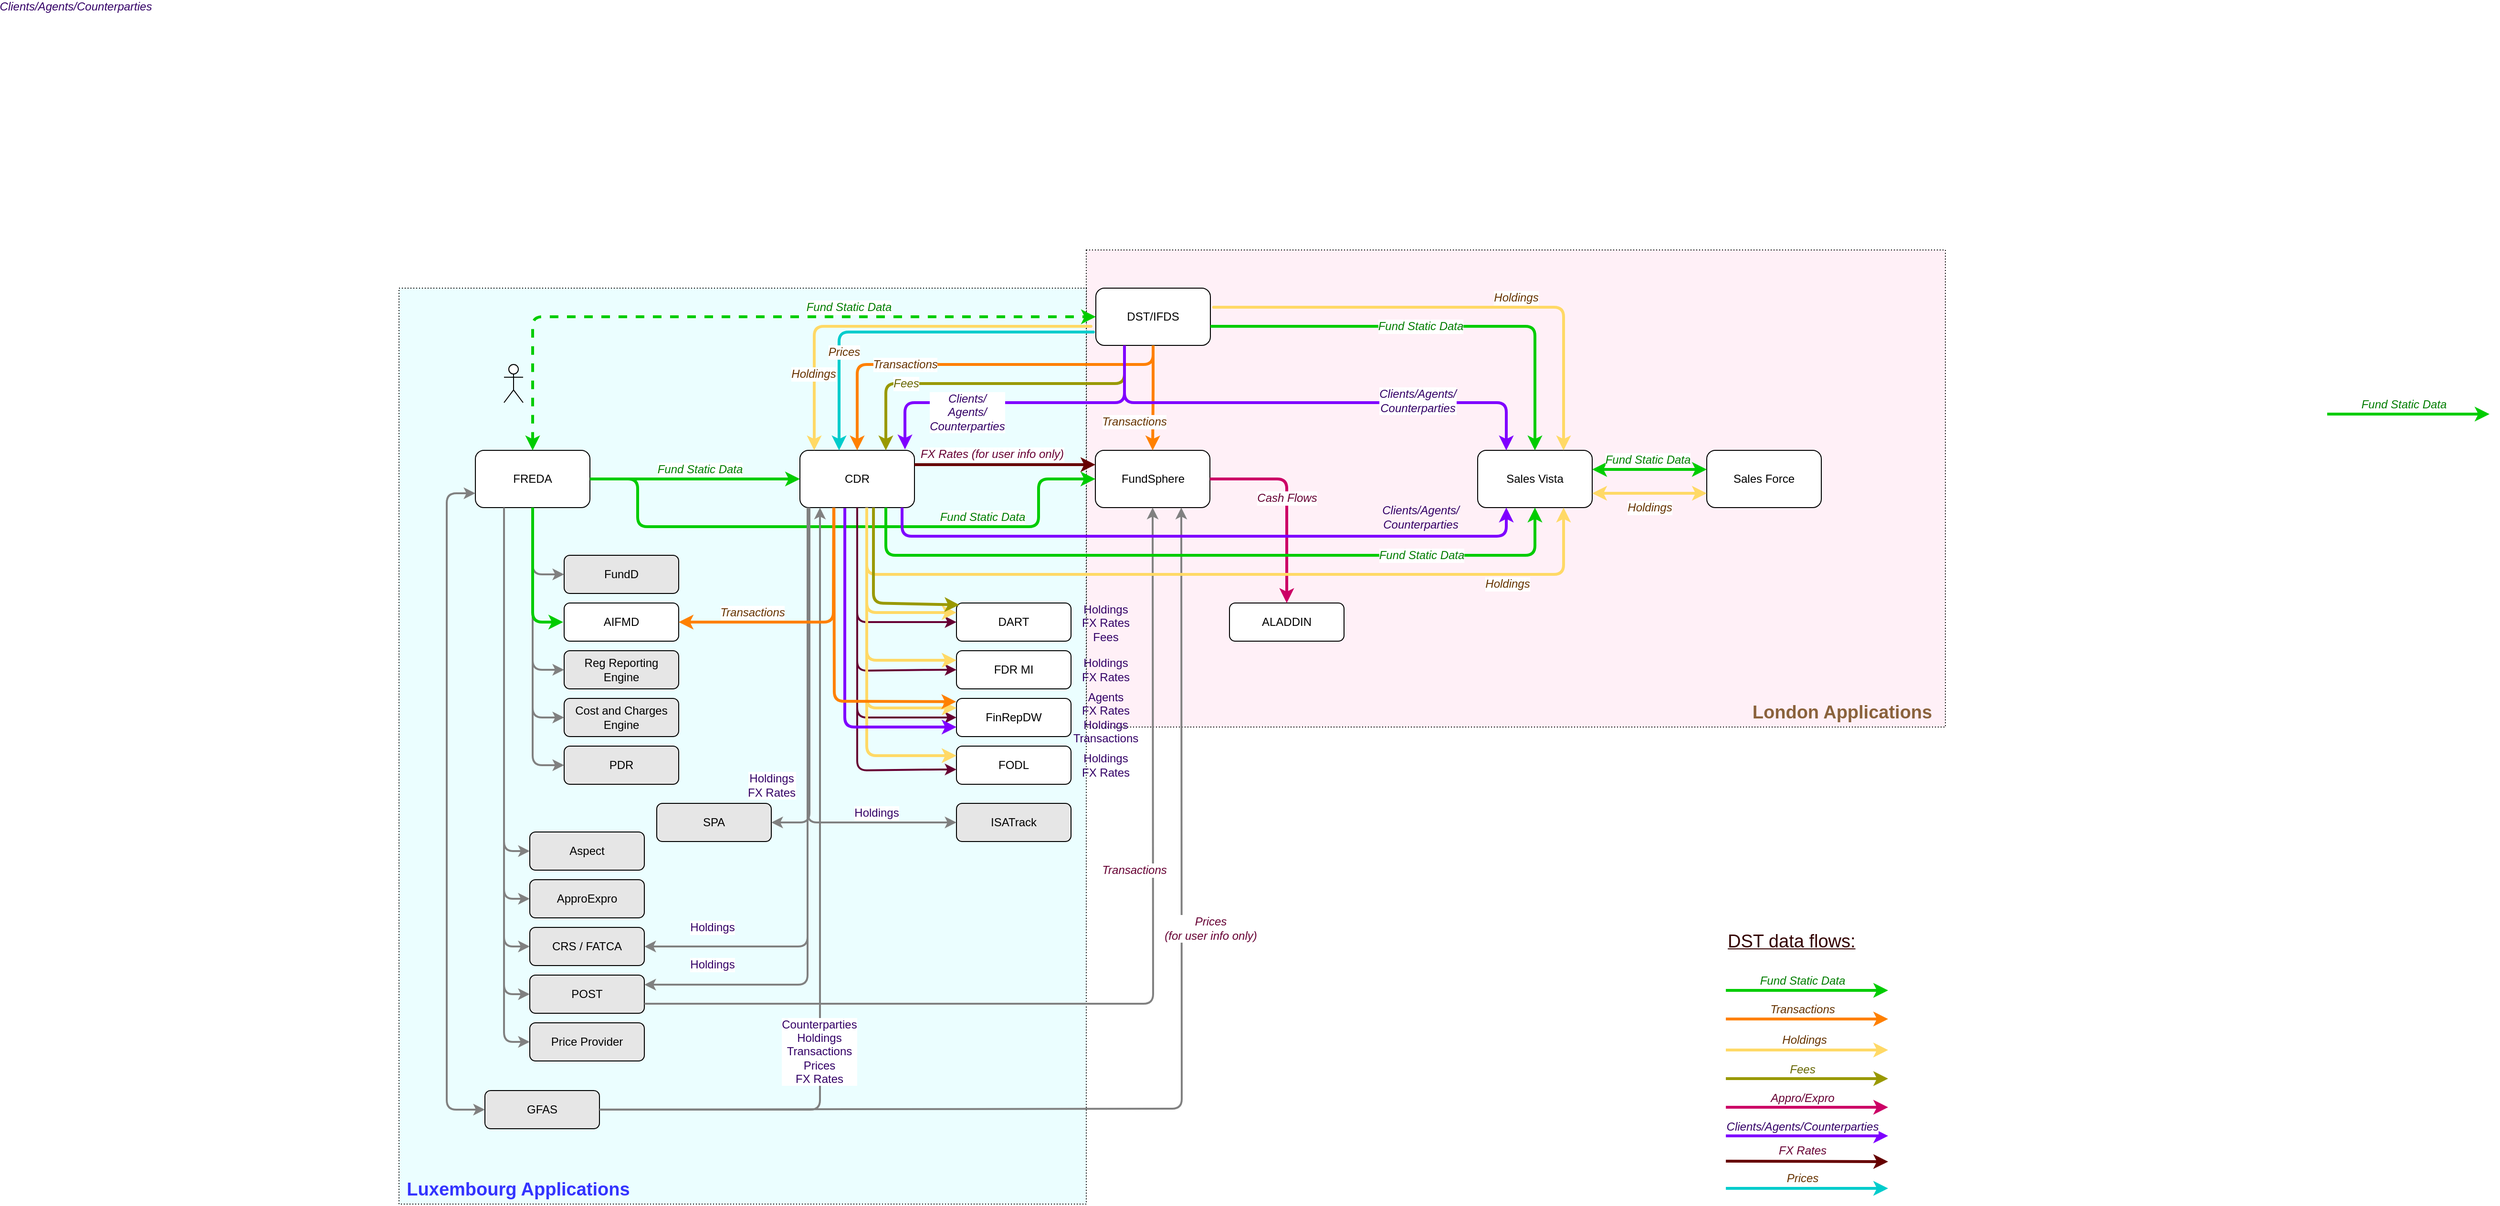 <mxfile version="11.1.1" type="github"><diagram id="7fvoT28TaTPo_3J3xICQ" name="Page-1"><mxGraphModel dx="3685" dy="2306" grid="1" gridSize="10" guides="1" tooltips="1" connect="1" arrows="1" fold="1" page="1" pageScale="1" pageWidth="1654" pageHeight="1169" math="0" shadow="0"><root><mxCell id="0"/><mxCell id="1" parent="0"/><mxCell id="Eq2QitUkcEysFyVt-IN0-27" value="" style="rounded=0;whiteSpace=wrap;html=1;labelBackgroundColor=none;fillColor=#FFF0F7;dashed=1;dashPattern=1 2;align=left;" vertex="1" parent="1"><mxGeometry x="750" width="900" height="500" as="geometry"/></mxCell><mxCell id="Eq2QitUkcEysFyVt-IN0-28" value="" style="endArrow=classic;html=1;strokeColor=#00CC00;strokeWidth=3;" edge="1" parent="1"><mxGeometry width="50" height="50" relative="1" as="geometry"><mxPoint x="2050" y="172" as="sourcePoint"/><mxPoint x="2220" y="172" as="targetPoint"/></mxGeometry></mxCell><mxCell id="Eq2QitUkcEysFyVt-IN0-29" value="Fund Static Data" style="text;html=1;resizable=0;points=[];align=center;verticalAlign=middle;labelBackgroundColor=#ffffff;fontColor=#007D00;fontStyle=2" vertex="1" connectable="0" parent="Eq2QitUkcEysFyVt-IN0-28"><mxGeometry x="0.396" y="6" relative="1" as="geometry"><mxPoint x="-39" y="-4" as="offset"/></mxGeometry></mxCell><mxCell id="Eq2QitUkcEysFyVt-IN0-16" value="" style="rounded=0;whiteSpace=wrap;html=1;labelBackgroundColor=none;fillColor=#EBFEFF;dashed=1;dashPattern=1 2;align=left;" vertex="1" parent="1"><mxGeometry x="30" y="40" width="720" height="960" as="geometry"/></mxCell><mxCell id="8V5D3PlpVcLrM9JH51gs-1" value="DST/IFDS" style="rounded=1;whiteSpace=wrap;html=1;" parent="1" vertex="1"><mxGeometry x="760" y="40" width="120" height="60" as="geometry"/></mxCell><mxCell id="8V5D3PlpVcLrM9JH51gs-2" value="FREDA" style="rounded=1;whiteSpace=wrap;html=1;" parent="1" vertex="1"><mxGeometry x="110" y="210" width="120" height="60" as="geometry"/></mxCell><mxCell id="8V5D3PlpVcLrM9JH51gs-3" value="CDR" style="rounded=1;whiteSpace=wrap;html=1;" parent="1" vertex="1"><mxGeometry x="450" y="210" width="120" height="60" as="geometry"/></mxCell><mxCell id="8V5D3PlpVcLrM9JH51gs-4" value="FundSphere" style="rounded=1;whiteSpace=wrap;html=1;" parent="1" vertex="1"><mxGeometry x="759.5" y="210" width="120" height="60" as="geometry"/></mxCell><mxCell id="8V5D3PlpVcLrM9JH51gs-5" value="Sales Vista" style="rounded=1;whiteSpace=wrap;html=1;" parent="1" vertex="1"><mxGeometry x="1160" y="210" width="120" height="60" as="geometry"/></mxCell><mxCell id="8V5D3PlpVcLrM9JH51gs-8" value="" style="endArrow=classic;html=1;strokeColor=#00CC00;strokeWidth=3;" parent="1" edge="1"><mxGeometry width="50" height="50" relative="1" as="geometry"><mxPoint x="1420" y="776" as="sourcePoint"/><mxPoint x="1590" y="776" as="targetPoint"/></mxGeometry></mxCell><mxCell id="8V5D3PlpVcLrM9JH51gs-9" value="Fund Static Data" style="text;html=1;resizable=0;points=[];align=center;verticalAlign=middle;labelBackgroundColor=#ffffff;fontColor=#007D00;fontStyle=2" parent="8V5D3PlpVcLrM9JH51gs-8" vertex="1" connectable="0"><mxGeometry x="0.396" y="6" relative="1" as="geometry"><mxPoint x="-39" y="-4" as="offset"/></mxGeometry></mxCell><mxCell id="8V5D3PlpVcLrM9JH51gs-10" value="" style="endArrow=classic;html=1;strokeColor=#00CC00;strokeWidth=3;entryX=0;entryY=0.5;entryDx=0;entryDy=0;exitX=0.5;exitY=0;exitDx=0;exitDy=0;startArrow=classic;startFill=1;dashed=1;" parent="1" source="8V5D3PlpVcLrM9JH51gs-2" target="8V5D3PlpVcLrM9JH51gs-1" edge="1"><mxGeometry width="50" height="50" relative="1" as="geometry"><mxPoint x="210" y="80" as="sourcePoint"/><mxPoint x="380" y="80" as="targetPoint"/><Array as="points"><mxPoint x="170" y="70"/></Array></mxGeometry></mxCell><mxCell id="8V5D3PlpVcLrM9JH51gs-11" value="Fund Static Data" style="text;html=1;resizable=0;points=[];align=center;verticalAlign=middle;labelBackgroundColor=#ffffff;fontColor=#007D00;fontStyle=2" parent="8V5D3PlpVcLrM9JH51gs-10" vertex="1" connectable="0"><mxGeometry x="0.396" y="6" relative="1" as="geometry"><mxPoint x="-39" y="-4" as="offset"/></mxGeometry></mxCell><mxCell id="8V5D3PlpVcLrM9JH51gs-12" value="" style="endArrow=classic;html=1;strokeColor=#FF8000;strokeWidth=3;" parent="1" edge="1"><mxGeometry width="50" height="50" relative="1" as="geometry"><mxPoint x="1420" y="806" as="sourcePoint"/><mxPoint x="1590" y="806" as="targetPoint"/></mxGeometry></mxCell><mxCell id="8V5D3PlpVcLrM9JH51gs-13" value="Transactions" style="text;html=1;resizable=0;points=[];align=center;verticalAlign=middle;labelBackgroundColor=#ffffff;fontColor=#663300;fontStyle=2" parent="8V5D3PlpVcLrM9JH51gs-12" vertex="1" connectable="0"><mxGeometry x="0.396" y="6" relative="1" as="geometry"><mxPoint x="-39" y="-4" as="offset"/></mxGeometry></mxCell><mxCell id="8V5D3PlpVcLrM9JH51gs-14" value="" style="endArrow=classic;html=1;strokeColor=#999900;strokeWidth=3;" parent="1" edge="1"><mxGeometry width="50" height="50" relative="1" as="geometry"><mxPoint x="1420" y="868.5" as="sourcePoint"/><mxPoint x="1590" y="868.5" as="targetPoint"/></mxGeometry></mxCell><mxCell id="8V5D3PlpVcLrM9JH51gs-15" value="Fees" style="text;html=1;resizable=0;points=[];align=center;verticalAlign=middle;labelBackgroundColor=#ffffff;fontColor=#666600;fontStyle=2" parent="8V5D3PlpVcLrM9JH51gs-14" vertex="1" connectable="0"><mxGeometry x="0.396" y="6" relative="1" as="geometry"><mxPoint x="-39" y="-4" as="offset"/></mxGeometry></mxCell><mxCell id="8V5D3PlpVcLrM9JH51gs-16" value="" style="endArrow=classic;html=1;strokeColor=#CC0066;strokeWidth=3;" parent="1" edge="1"><mxGeometry width="50" height="50" relative="1" as="geometry"><mxPoint x="1420" y="898.5" as="sourcePoint"/><mxPoint x="1590" y="898.5" as="targetPoint"/></mxGeometry></mxCell><mxCell id="8V5D3PlpVcLrM9JH51gs-17" value="Appro/Expro" style="text;html=1;resizable=0;points=[];align=center;verticalAlign=middle;labelBackgroundColor=#ffffff;fontColor=#660033;fontStyle=2" parent="8V5D3PlpVcLrM9JH51gs-16" vertex="1" connectable="0"><mxGeometry x="0.396" y="6" relative="1" as="geometry"><mxPoint x="-39" y="-4" as="offset"/></mxGeometry></mxCell><mxCell id="8V5D3PlpVcLrM9JH51gs-18" value="" style="endArrow=classic;html=1;strokeColor=#7F00FF;strokeWidth=3;" parent="1" edge="1"><mxGeometry width="50" height="50" relative="1" as="geometry"><mxPoint x="1420" y="928.5" as="sourcePoint"/><mxPoint x="1590" y="928.5" as="targetPoint"/></mxGeometry></mxCell><mxCell id="8V5D3PlpVcLrM9JH51gs-19" value="Clients/Agents/Counterparties" style="text;html=1;resizable=0;points=[];align=center;verticalAlign=middle;labelBackgroundColor=#ffffff;fontColor=#330066;fontStyle=2" parent="8V5D3PlpVcLrM9JH51gs-18" vertex="1" connectable="0"><mxGeometry x="0.396" y="6" relative="1" as="geometry"><mxPoint x="-39" y="-4" as="offset"/></mxGeometry></mxCell><mxCell id="8V5D3PlpVcLrM9JH51gs-20" value="" style="endArrow=classic;html=1;strokeColor=#00CC00;strokeWidth=3;entryX=0;entryY=0.5;entryDx=0;entryDy=0;" parent="1" target="8V5D3PlpVcLrM9JH51gs-3" edge="1"><mxGeometry width="50" height="50" relative="1" as="geometry"><mxPoint x="230" y="240" as="sourcePoint"/><mxPoint x="400" y="240" as="targetPoint"/></mxGeometry></mxCell><mxCell id="8V5D3PlpVcLrM9JH51gs-21" value="Fund Static Data" style="text;html=1;resizable=0;points=[];align=center;verticalAlign=middle;labelBackgroundColor=#ffffff;fontColor=#007D00;fontStyle=2" parent="8V5D3PlpVcLrM9JH51gs-20" vertex="1" connectable="0"><mxGeometry x="0.396" y="6" relative="1" as="geometry"><mxPoint x="-39" y="-4" as="offset"/></mxGeometry></mxCell><mxCell id="8V5D3PlpVcLrM9JH51gs-22" value="FundD" style="rounded=1;whiteSpace=wrap;html=1;fillColor=#E6E6E6;" parent="1" vertex="1"><mxGeometry x="203" y="320" width="120" height="40" as="geometry"/></mxCell><mxCell id="8V5D3PlpVcLrM9JH51gs-23" value="AIFMD" style="rounded=1;whiteSpace=wrap;html=1;" parent="1" vertex="1"><mxGeometry x="203" y="370" width="120" height="40" as="geometry"/></mxCell><mxCell id="8V5D3PlpVcLrM9JH51gs-24" value="Reg Reporting Engine" style="rounded=1;whiteSpace=wrap;html=1;fillColor=#E6E6E6;" parent="1" vertex="1"><mxGeometry x="203" y="420" width="120" height="40" as="geometry"/></mxCell><mxCell id="8V5D3PlpVcLrM9JH51gs-25" value="Cost and Charges Engine" style="rounded=1;whiteSpace=wrap;html=1;fillColor=#E6E6E6;" parent="1" vertex="1"><mxGeometry x="203" y="470" width="120" height="40" as="geometry"/></mxCell><mxCell id="8V5D3PlpVcLrM9JH51gs-26" value="GFAS" style="rounded=1;whiteSpace=wrap;html=1;fillColor=#E6E6E6;" parent="1" vertex="1"><mxGeometry x="120" y="881" width="120" height="40" as="geometry"/></mxCell><mxCell id="5iweKN6H6So9JDwH74hl-1" value="Aspect" style="rounded=1;whiteSpace=wrap;html=1;fillColor=#E6E6E6;" parent="1" vertex="1"><mxGeometry x="167" y="610" width="120" height="40" as="geometry"/></mxCell><mxCell id="5iweKN6H6So9JDwH74hl-2" value="ApproExpro" style="rounded=1;whiteSpace=wrap;html=1;fillColor=#E6E6E6;" parent="1" vertex="1"><mxGeometry x="167" y="660" width="120" height="40" as="geometry"/></mxCell><mxCell id="5iweKN6H6So9JDwH74hl-3" value="POST" style="rounded=1;whiteSpace=wrap;html=1;fillColor=#E6E6E6;" parent="1" vertex="1"><mxGeometry x="167" y="760" width="120" height="40" as="geometry"/></mxCell><mxCell id="5iweKN6H6So9JDwH74hl-4" value="CRS / FATCA" style="rounded=1;whiteSpace=wrap;html=1;fillColor=#E6E6E6;" parent="1" vertex="1"><mxGeometry x="167" y="710" width="120" height="40" as="geometry"/></mxCell><mxCell id="5iweKN6H6So9JDwH74hl-5" value="Price Provider" style="rounded=1;whiteSpace=wrap;html=1;fillColor=#E6E6E6;" parent="1" vertex="1"><mxGeometry x="167" y="810" width="120" height="40" as="geometry"/></mxCell><mxCell id="5iweKN6H6So9JDwH74hl-6" value="" style="endArrow=classic;html=1;strokeColor=#808080;strokeWidth=2;exitX=0.25;exitY=1;exitDx=0;exitDy=0;entryX=0;entryY=0.5;entryDx=0;entryDy=0;" parent="1" source="8V5D3PlpVcLrM9JH51gs-2" target="5iweKN6H6So9JDwH74hl-5" edge="1"><mxGeometry width="50" height="50" relative="1" as="geometry"><mxPoint x="25" y="530" as="sourcePoint"/><mxPoint x="110" y="670" as="targetPoint"/><Array as="points"><mxPoint x="140" y="830"/></Array></mxGeometry></mxCell><mxCell id="5iweKN6H6So9JDwH74hl-8" value="" style="endArrow=classic;html=1;strokeColor=#808080;strokeWidth=2;entryX=0;entryY=0.5;entryDx=0;entryDy=0;exitX=0.25;exitY=1;exitDx=0;exitDy=0;" parent="1" source="8V5D3PlpVcLrM9JH51gs-2" target="5iweKN6H6So9JDwH74hl-3" edge="1"><mxGeometry width="50" height="50" relative="1" as="geometry"><mxPoint x="110" y="260" as="sourcePoint"/><mxPoint x="140" y="785" as="targetPoint"/><Array as="points"><mxPoint x="140" y="780"/></Array></mxGeometry></mxCell><mxCell id="5iweKN6H6So9JDwH74hl-9" value="" style="endArrow=classic;html=1;strokeColor=#808080;strokeWidth=2;entryX=0;entryY=0.5;entryDx=0;entryDy=0;exitX=0.25;exitY=1;exitDx=0;exitDy=0;" parent="1" source="8V5D3PlpVcLrM9JH51gs-2" target="5iweKN6H6So9JDwH74hl-4" edge="1"><mxGeometry width="50" height="50" relative="1" as="geometry"><mxPoint x="110" y="260" as="sourcePoint"/><mxPoint x="140" y="730" as="targetPoint"/><Array as="points"><mxPoint x="140" y="730"/></Array></mxGeometry></mxCell><mxCell id="5iweKN6H6So9JDwH74hl-10" value="" style="endArrow=classic;html=1;strokeColor=#808080;strokeWidth=2;entryX=0;entryY=0.5;entryDx=0;entryDy=0;exitX=0.25;exitY=1;exitDx=0;exitDy=0;" parent="1" source="8V5D3PlpVcLrM9JH51gs-2" target="5iweKN6H6So9JDwH74hl-2" edge="1"><mxGeometry width="50" height="50" relative="1" as="geometry"><mxPoint x="110" y="260" as="sourcePoint"/><mxPoint x="140" y="680" as="targetPoint"/><Array as="points"><mxPoint x="140" y="680"/></Array></mxGeometry></mxCell><mxCell id="5iweKN6H6So9JDwH74hl-11" value="" style="endArrow=classic;html=1;strokeColor=#808080;strokeWidth=2;entryX=0;entryY=0.5;entryDx=0;entryDy=0;exitX=0.25;exitY=1;exitDx=0;exitDy=0;" parent="1" source="8V5D3PlpVcLrM9JH51gs-2" target="5iweKN6H6So9JDwH74hl-1" edge="1"><mxGeometry width="50" height="50" relative="1" as="geometry"><mxPoint x="124" y="268" as="sourcePoint"/><mxPoint x="140" y="630" as="targetPoint"/><Array as="points"><mxPoint x="140" y="630"/></Array></mxGeometry></mxCell><mxCell id="5iweKN6H6So9JDwH74hl-12" value="" style="endArrow=classic;html=1;strokeColor=#808080;strokeWidth=2;exitX=0;exitY=0.75;exitDx=0;exitDy=0;entryX=0;entryY=0.5;entryDx=0;entryDy=0;startArrow=classic;startFill=1;" parent="1" source="8V5D3PlpVcLrM9JH51gs-2" target="8V5D3PlpVcLrM9JH51gs-26" edge="1"><mxGeometry width="50" height="50" relative="1" as="geometry"><mxPoint x="129" y="9" as="sourcePoint"/><mxPoint x="159" y="584" as="targetPoint"/><Array as="points"><mxPoint x="80" y="255"/><mxPoint x="80" y="901"/></Array></mxGeometry></mxCell><mxCell id="bAW9GQHOufhdjREwHraS-1" value="" style="endArrow=classic;html=1;strokeColor=#808080;strokeWidth=2;entryX=0;entryY=0.5;entryDx=0;entryDy=0;exitX=0.5;exitY=1;exitDx=0;exitDy=0;" parent="1" source="8V5D3PlpVcLrM9JH51gs-2" target="8V5D3PlpVcLrM9JH51gs-22" edge="1"><mxGeometry width="50" height="50" relative="1" as="geometry"><mxPoint x="170" y="275" as="sourcePoint"/><mxPoint x="200" y="645" as="targetPoint"/><Array as="points"><mxPoint x="170" y="340"/></Array></mxGeometry></mxCell><mxCell id="bAW9GQHOufhdjREwHraS-3" value="" style="endArrow=classic;html=1;strokeColor=#808080;strokeWidth=2;entryX=0;entryY=0.5;entryDx=0;entryDy=0;exitX=0.5;exitY=1;exitDx=0;exitDy=0;" parent="1" source="8V5D3PlpVcLrM9JH51gs-2" target="8V5D3PlpVcLrM9JH51gs-24" edge="1"><mxGeometry width="50" height="50" relative="1" as="geometry"><mxPoint x="180" y="280" as="sourcePoint"/><mxPoint x="213" y="350" as="targetPoint"/><Array as="points"><mxPoint x="170" y="440"/></Array></mxGeometry></mxCell><mxCell id="bAW9GQHOufhdjREwHraS-4" value="" style="endArrow=classic;html=1;strokeColor=#808080;strokeWidth=2;entryX=0;entryY=0.5;entryDx=0;entryDy=0;" parent="1" target="8V5D3PlpVcLrM9JH51gs-25" edge="1"><mxGeometry width="50" height="50" relative="1" as="geometry"><mxPoint x="170" y="270" as="sourcePoint"/><mxPoint x="223" y="360" as="targetPoint"/><Array as="points"><mxPoint x="170" y="490"/></Array></mxGeometry></mxCell><mxCell id="bAW9GQHOufhdjREwHraS-6" value="" style="endArrow=classic;html=1;strokeColor=#FF8000;strokeWidth=3;exitX=0.5;exitY=1;exitDx=0;exitDy=0;entryX=0.5;entryY=0;entryDx=0;entryDy=0;" parent="1" source="8V5D3PlpVcLrM9JH51gs-1" target="8V5D3PlpVcLrM9JH51gs-3" edge="1"><mxGeometry width="50" height="50" relative="1" as="geometry"><mxPoint x="710" y="493" as="sourcePoint"/><mxPoint x="880" y="493" as="targetPoint"/><Array as="points"><mxPoint x="820" y="120"/><mxPoint x="640" y="120"/><mxPoint x="510" y="120"/></Array></mxGeometry></mxCell><mxCell id="bAW9GQHOufhdjREwHraS-7" value="Transactions" style="text;html=1;resizable=0;points=[];align=center;verticalAlign=middle;labelBackgroundColor=#ffffff;fontColor=#663300;fontStyle=2" parent="bAW9GQHOufhdjREwHraS-6" vertex="1" connectable="0"><mxGeometry x="0.396" y="6" relative="1" as="geometry"><mxPoint x="13" y="-6" as="offset"/></mxGeometry></mxCell><mxCell id="bAW9GQHOufhdjREwHraS-8" value="" style="endArrow=classic;html=1;strokeColor=#999900;strokeWidth=3;exitX=0.25;exitY=1;exitDx=0;exitDy=0;entryX=0.75;entryY=0;entryDx=0;entryDy=0;" parent="1" source="8V5D3PlpVcLrM9JH51gs-1" target="8V5D3PlpVcLrM9JH51gs-3" edge="1"><mxGeometry width="50" height="50" relative="1" as="geometry"><mxPoint x="580" y="170" as="sourcePoint"/><mxPoint x="750" y="170" as="targetPoint"/><Array as="points"><mxPoint x="790" y="140"/><mxPoint x="540" y="140"/></Array></mxGeometry></mxCell><mxCell id="bAW9GQHOufhdjREwHraS-9" value="Fees" style="text;html=1;resizable=0;points=[];align=center;verticalAlign=middle;labelBackgroundColor=#ffffff;fontColor=#666600;fontStyle=2" parent="bAW9GQHOufhdjREwHraS-8" vertex="1" connectable="0"><mxGeometry x="0.396" y="6" relative="1" as="geometry"><mxPoint x="-18" y="-6" as="offset"/></mxGeometry></mxCell><mxCell id="bAW9GQHOufhdjREwHraS-10" value="" style="endArrow=classic;html=1;strokeColor=#7F00FF;strokeWidth=3;exitX=0.25;exitY=1;exitDx=0;exitDy=0;entryX=0.917;entryY=-0.017;entryDx=0;entryDy=0;entryPerimeter=0;" parent="1" source="8V5D3PlpVcLrM9JH51gs-1" target="8V5D3PlpVcLrM9JH51gs-3" edge="1"><mxGeometry width="50" height="50" relative="1" as="geometry"><mxPoint x="600" y="320" as="sourcePoint"/><mxPoint x="770" y="320" as="targetPoint"/><Array as="points"><mxPoint x="790" y="160"/><mxPoint x="560" y="160"/></Array></mxGeometry></mxCell><mxCell id="bAW9GQHOufhdjREwHraS-11" value="Clients/&lt;br&gt;Agents/&lt;br&gt;Counterparties" style="text;html=1;resizable=0;points=[];align=center;verticalAlign=middle;labelBackgroundColor=#ffffff;fontColor=#330066;fontStyle=2" parent="bAW9GQHOufhdjREwHraS-10" vertex="1" connectable="0"><mxGeometry x="0.396" y="6" relative="1" as="geometry"><mxPoint x="11" y="4" as="offset"/></mxGeometry></mxCell><mxCell id="bAW9GQHOufhdjREwHraS-13" value="" style="endArrow=classic;html=1;strokeColor=#FF8000;strokeWidth=3;exitX=0.5;exitY=1;exitDx=0;exitDy=0;entryX=0.5;entryY=0;entryDx=0;entryDy=0;" parent="1" source="8V5D3PlpVcLrM9JH51gs-1" target="8V5D3PlpVcLrM9JH51gs-4" edge="1"><mxGeometry width="50" height="50" relative="1" as="geometry"><mxPoint x="1196.5" y="100" as="sourcePoint"/><mxPoint x="886.5" y="210" as="targetPoint"/><Array as="points"><mxPoint x="820" y="130"/><mxPoint x="820" y="150"/></Array></mxGeometry></mxCell><mxCell id="bAW9GQHOufhdjREwHraS-14" value="Transactions" style="text;html=1;resizable=0;points=[];align=center;verticalAlign=middle;labelBackgroundColor=#ffffff;fontColor=#663300;fontStyle=2" parent="bAW9GQHOufhdjREwHraS-13" vertex="1" connectable="0"><mxGeometry x="0.396" y="6" relative="1" as="geometry"><mxPoint x="-26" y="3" as="offset"/></mxGeometry></mxCell><mxCell id="bAW9GQHOufhdjREwHraS-19" value="" style="endArrow=classic;html=1;strokeColor=#808080;strokeWidth=2;entryX=0.5;entryY=1;entryDx=0;entryDy=0;exitX=1;exitY=0.75;exitDx=0;exitDy=0;" parent="1" source="5iweKN6H6So9JDwH74hl-3" target="8V5D3PlpVcLrM9JH51gs-4" edge="1"><mxGeometry width="50" height="50" relative="1" as="geometry"><mxPoint x="297" y="800" as="sourcePoint"/><mxPoint x="826.5" y="300" as="targetPoint"/><Array as="points"><mxPoint x="820" y="790"/></Array></mxGeometry></mxCell><mxCell id="bAW9GQHOufhdjREwHraS-20" value="Transactions" style="text;html=1;resizable=0;points=[];align=center;verticalAlign=middle;labelBackgroundColor=#ffffff;fontColor=#660033;fontStyle=2" parent="bAW9GQHOufhdjREwHraS-19" vertex="1" connectable="0"><mxGeometry x="0.396" y="6" relative="1" as="geometry"><mxPoint x="-14" y="62" as="offset"/></mxGeometry></mxCell><mxCell id="bAW9GQHOufhdjREwHraS-21" value="" style="endArrow=classic;html=1;strokeColor=#00CC00;strokeWidth=3;entryX=0;entryY=0.5;entryDx=0;entryDy=0;exitX=1;exitY=0.5;exitDx=0;exitDy=0;" parent="1" source="8V5D3PlpVcLrM9JH51gs-2" target="8V5D3PlpVcLrM9JH51gs-4" edge="1"><mxGeometry width="50" height="50" relative="1" as="geometry"><mxPoint x="250" y="290" as="sourcePoint"/><mxPoint x="470" y="280" as="targetPoint"/><Array as="points"><mxPoint x="280" y="240"/><mxPoint x="280" y="290"/><mxPoint x="700" y="290"/><mxPoint x="700" y="240"/></Array></mxGeometry></mxCell><mxCell id="bAW9GQHOufhdjREwHraS-22" value="Fund Static Data" style="text;html=1;resizable=0;points=[];align=center;verticalAlign=middle;labelBackgroundColor=#ffffff;fontColor=#007D00;fontStyle=2" parent="bAW9GQHOufhdjREwHraS-21" vertex="1" connectable="0"><mxGeometry x="0.396" y="6" relative="1" as="geometry"><mxPoint x="21" y="-4" as="offset"/></mxGeometry></mxCell><mxCell id="bAW9GQHOufhdjREwHraS-23" value="" style="endArrow=classic;html=1;strokeColor=#00CCCC;strokeWidth=3;entryX=0.342;entryY=0;entryDx=0;entryDy=0;entryPerimeter=0;" parent="1" target="8V5D3PlpVcLrM9JH51gs-3" edge="1"><mxGeometry width="50" height="50" relative="1" as="geometry"><mxPoint x="750" y="86" as="sourcePoint"/><mxPoint x="410" y="176" as="targetPoint"/><Array as="points"><mxPoint x="760" y="86"/><mxPoint x="750" y="86"/><mxPoint x="570" y="86"/><mxPoint x="491" y="86"/></Array></mxGeometry></mxCell><mxCell id="bAW9GQHOufhdjREwHraS-24" value="Prices" style="text;html=1;resizable=0;points=[];align=center;verticalAlign=middle;labelBackgroundColor=#ffffff;fontColor=#663300;fontStyle=2" parent="bAW9GQHOufhdjREwHraS-23" vertex="1" connectable="0"><mxGeometry x="0.396" y="6" relative="1" as="geometry"><mxPoint x="-1" y="18" as="offset"/></mxGeometry></mxCell><mxCell id="bAW9GQHOufhdjREwHraS-25" value="" style="endArrow=classic;html=1;strokeColor=#808080;strokeWidth=2;entryX=0.75;entryY=1;entryDx=0;entryDy=0;" parent="1" source="8V5D3PlpVcLrM9JH51gs-26" target="8V5D3PlpVcLrM9JH51gs-4" edge="1"><mxGeometry width="50" height="50" relative="1" as="geometry"><mxPoint x="250" y="905.5" as="sourcePoint"/><mxPoint x="738" y="594.5" as="targetPoint"/><Array as="points"><mxPoint x="850" y="900"/></Array></mxGeometry></mxCell><mxCell id="bAW9GQHOufhdjREwHraS-26" value="Prices&lt;br&gt;(for user info only)" style="text;html=1;resizable=0;points=[];align=center;verticalAlign=middle;labelBackgroundColor=#ffffff;fontColor=#660033;fontStyle=2" parent="bAW9GQHOufhdjREwHraS-25" vertex="1" connectable="0"><mxGeometry x="0.396" y="6" relative="1" as="geometry"><mxPoint x="35.5" y="66" as="offset"/></mxGeometry></mxCell><mxCell id="bAW9GQHOufhdjREwHraS-27" value="" style="endArrow=classic;html=1;strokeColor=#660000;strokeWidth=3;exitX=1;exitY=0.25;exitDx=0;exitDy=0;entryX=0;entryY=0.25;entryDx=0;entryDy=0;" parent="1" source="8V5D3PlpVcLrM9JH51gs-3" target="8V5D3PlpVcLrM9JH51gs-4" edge="1"><mxGeometry width="50" height="50" relative="1" as="geometry"><mxPoint x="590.5" y="315" as="sourcePoint"/><mxPoint x="590" y="425" as="targetPoint"/></mxGeometry></mxCell><mxCell id="bAW9GQHOufhdjREwHraS-28" value="FX Rates (for user info only)" style="text;html=1;resizable=0;points=[];align=center;verticalAlign=middle;labelBackgroundColor=#ffffff;fontColor=#660033;fontStyle=2" parent="bAW9GQHOufhdjREwHraS-27" vertex="1" connectable="0"><mxGeometry x="0.396" y="6" relative="1" as="geometry"><mxPoint x="-52" y="-5" as="offset"/></mxGeometry></mxCell><mxCell id="bAW9GQHOufhdjREwHraS-30" value="" style="endArrow=classic;html=1;strokeColor=#808080;strokeWidth=2;entryX=1;entryY=0.5;entryDx=0;entryDy=0;exitX=0.067;exitY=1.05;exitDx=0;exitDy=0;exitPerimeter=0;" parent="1" source="8V5D3PlpVcLrM9JH51gs-3" target="5iweKN6H6So9JDwH74hl-4" edge="1"><mxGeometry width="50" height="50" relative="1" as="geometry"><mxPoint x="440" y="360" as="sourcePoint"/><mxPoint x="473" y="580" as="targetPoint"/><Array as="points"><mxPoint x="458" y="730"/></Array></mxGeometry></mxCell><mxCell id="bAW9GQHOufhdjREwHraS-31" value="Holdings" style="text;html=1;resizable=0;points=[];align=center;verticalAlign=middle;labelBackgroundColor=#ffffff;fontColor=#330066;" parent="bAW9GQHOufhdjREwHraS-30" vertex="1" connectable="0"><mxGeometry x="0.023" y="1" relative="1" as="geometry"><mxPoint x="-101" y="116" as="offset"/></mxGeometry></mxCell><mxCell id="bAW9GQHOufhdjREwHraS-32" value="DART" style="rounded=1;whiteSpace=wrap;html=1;" parent="1" vertex="1"><mxGeometry x="614" y="370" width="120" height="40" as="geometry"/></mxCell><mxCell id="bAW9GQHOufhdjREwHraS-33" value="" style="endArrow=classic;html=1;strokeColor=#660033;strokeWidth=2;entryX=0;entryY=0.5;entryDx=0;entryDy=0;exitX=0.5;exitY=1;exitDx=0;exitDy=0;" parent="1" source="8V5D3PlpVcLrM9JH51gs-3" target="bAW9GQHOufhdjREwHraS-32" edge="1"><mxGeometry width="50" height="50" relative="1" as="geometry"><mxPoint x="543" y="260" as="sourcePoint"/><mxPoint x="350" y="720" as="targetPoint"/><Array as="points"><mxPoint x="510" y="390"/></Array></mxGeometry></mxCell><mxCell id="bAW9GQHOufhdjREwHraS-34" value="Holdings&lt;br&gt;FX Rates&lt;br&gt;Fees" style="text;html=1;resizable=0;points=[];align=center;verticalAlign=middle;labelBackgroundColor=none;fontColor=#330066;" parent="bAW9GQHOufhdjREwHraS-33" vertex="1" connectable="0"><mxGeometry x="0.023" y="1" relative="1" as="geometry"><mxPoint x="259" y="6" as="offset"/></mxGeometry></mxCell><mxCell id="bAW9GQHOufhdjREwHraS-35" value="FDR MI" style="rounded=1;whiteSpace=wrap;html=1;" parent="1" vertex="1"><mxGeometry x="614" y="420" width="120" height="40" as="geometry"/></mxCell><mxCell id="bAW9GQHOufhdjREwHraS-36" value="" style="endArrow=classic;html=1;strokeColor=#660033;strokeWidth=2;entryX=0;entryY=0.5;entryDx=0;entryDy=0;" parent="1" target="bAW9GQHOufhdjREwHraS-35" edge="1"><mxGeometry width="50" height="50" relative="1" as="geometry"><mxPoint x="510" y="270" as="sourcePoint"/><mxPoint x="570" y="441" as="targetPoint"/><Array as="points"><mxPoint x="510" y="441"/><mxPoint x="590" y="440"/></Array></mxGeometry></mxCell><mxCell id="bAW9GQHOufhdjREwHraS-37" value="Holdings&lt;br&gt;FX Rates" style="text;html=1;resizable=0;points=[];align=center;verticalAlign=middle;labelBackgroundColor=none;fontColor=#330066;" parent="bAW9GQHOufhdjREwHraS-36" vertex="1" connectable="0"><mxGeometry x="0.023" y="1" relative="1" as="geometry"><mxPoint x="259" y="29" as="offset"/></mxGeometry></mxCell><mxCell id="bAW9GQHOufhdjREwHraS-38" value="FinRepDW" style="rounded=1;whiteSpace=wrap;html=1;" parent="1" vertex="1"><mxGeometry x="614" y="470" width="120" height="40" as="geometry"/></mxCell><mxCell id="bAW9GQHOufhdjREwHraS-39" value="" style="endArrow=classic;html=1;strokeColor=#660033;strokeWidth=2;entryX=0;entryY=0.5;entryDx=0;entryDy=0;" parent="1" target="bAW9GQHOufhdjREwHraS-38" edge="1"><mxGeometry width="50" height="50" relative="1" as="geometry"><mxPoint x="510" y="325" as="sourcePoint"/><mxPoint x="570" y="490" as="targetPoint"/><Array as="points"><mxPoint x="510" y="490"/></Array></mxGeometry></mxCell><mxCell id="bAW9GQHOufhdjREwHraS-40" value="Agents&lt;br&gt;FX Rates&lt;br&gt;Holdings&lt;br&gt;Transactions" style="text;html=1;resizable=0;points=[];align=center;verticalAlign=middle;labelBackgroundColor=none;fontColor=#330066;" parent="bAW9GQHOufhdjREwHraS-39" vertex="1" connectable="0"><mxGeometry x="0.023" y="1" relative="1" as="geometry"><mxPoint x="259" y="27.5" as="offset"/></mxGeometry></mxCell><mxCell id="bAW9GQHOufhdjREwHraS-41" value="FODL" style="rounded=1;whiteSpace=wrap;html=1;" parent="1" vertex="1"><mxGeometry x="614" y="520" width="120" height="40" as="geometry"/></mxCell><mxCell id="bAW9GQHOufhdjREwHraS-42" value="" style="endArrow=classic;html=1;strokeColor=#808080;strokeWidth=2;entryX=1;entryY=0.25;entryDx=0;entryDy=0;" parent="1" target="5iweKN6H6So9JDwH74hl-3" edge="1"><mxGeometry width="50" height="50" relative="1" as="geometry"><mxPoint x="458" y="270" as="sourcePoint"/><mxPoint x="287" y="750" as="targetPoint"/><Array as="points"><mxPoint x="458" y="770"/></Array></mxGeometry></mxCell><mxCell id="bAW9GQHOufhdjREwHraS-43" value="Holdings" style="text;html=1;resizable=0;points=[];align=center;verticalAlign=middle;labelBackgroundColor=#ffffff;fontColor=#330066;" parent="bAW9GQHOufhdjREwHraS-42" vertex="1" connectable="0"><mxGeometry x="0.023" y="1" relative="1" as="geometry"><mxPoint x="-101" y="136" as="offset"/></mxGeometry></mxCell><mxCell id="bAW9GQHOufhdjREwHraS-44" value="SPA" style="rounded=1;whiteSpace=wrap;html=1;fillColor=#E6E6E6;" parent="1" vertex="1"><mxGeometry x="300" y="580" width="120" height="40" as="geometry"/></mxCell><mxCell id="bAW9GQHOufhdjREwHraS-45" value="" style="endArrow=classic;html=1;strokeColor=#808080;strokeWidth=2;entryX=1;entryY=0.5;entryDx=0;entryDy=0;" parent="1" edge="1" target="bAW9GQHOufhdjREwHraS-44"><mxGeometry width="50" height="50" relative="1" as="geometry"><mxPoint x="460" y="270" as="sourcePoint"/><mxPoint x="614" y="730" as="targetPoint"/><Array as="points"><mxPoint x="460" y="600"/></Array></mxGeometry></mxCell><mxCell id="bAW9GQHOufhdjREwHraS-46" value="Holdings&lt;br&gt;FX Rates" style="text;html=1;resizable=0;points=[];align=center;verticalAlign=middle;labelBackgroundColor=#ffffff;fontColor=#330066;" parent="bAW9GQHOufhdjREwHraS-45" vertex="1" connectable="0"><mxGeometry x="0.023" y="1" relative="1" as="geometry"><mxPoint x="-41" y="101" as="offset"/></mxGeometry></mxCell><mxCell id="bAW9GQHOufhdjREwHraS-47" value="" style="endArrow=classic;html=1;strokeColor=#660033;strokeWidth=2;entryX=0;entryY=0.5;entryDx=0;entryDy=0;exitX=0.5;exitY=1;exitDx=0;exitDy=0;" parent="1" source="8V5D3PlpVcLrM9JH51gs-3" edge="1"><mxGeometry width="50" height="50" relative="1" as="geometry"><mxPoint x="510" y="374.5" as="sourcePoint"/><mxPoint x="614" y="544.5" as="targetPoint"/><Array as="points"><mxPoint x="510" y="545.5"/><mxPoint x="590" y="544.5"/></Array></mxGeometry></mxCell><mxCell id="bAW9GQHOufhdjREwHraS-48" value="Holdings&lt;br&gt;FX Rates" style="text;html=1;resizable=0;points=[];align=center;verticalAlign=middle;labelBackgroundColor=none;fontColor=#330066;" parent="bAW9GQHOufhdjREwHraS-47" vertex="1" connectable="0"><mxGeometry x="0.023" y="1" relative="1" as="geometry"><mxPoint x="259" y="76" as="offset"/></mxGeometry></mxCell><mxCell id="bAW9GQHOufhdjREwHraS-51" value="ISATrack" style="rounded=1;whiteSpace=wrap;html=1;fillColor=#E6E6E6;" parent="1" vertex="1"><mxGeometry x="614" y="580" width="120" height="40" as="geometry"/></mxCell><mxCell id="bAW9GQHOufhdjREwHraS-52" value="" style="endArrow=classic;html=1;strokeColor=#808080;strokeWidth=2;entryX=0;entryY=0.5;entryDx=0;entryDy=0;exitX=0.067;exitY=1.017;exitDx=0;exitDy=0;exitPerimeter=0;entryPerimeter=0;" parent="1" source="8V5D3PlpVcLrM9JH51gs-3" edge="1" target="bAW9GQHOufhdjREwHraS-51"><mxGeometry width="50" height="50" relative="1" as="geometry"><mxPoint x="510" y="314.5" as="sourcePoint"/><mxPoint x="614" y="589" as="targetPoint"/><Array as="points"><mxPoint x="458" y="600"/></Array></mxGeometry></mxCell><mxCell id="bAW9GQHOufhdjREwHraS-53" value="Holdings" style="text;html=1;resizable=0;points=[];align=center;verticalAlign=middle;labelBackgroundColor=#ffffff;fontColor=#330066;" parent="bAW9GQHOufhdjREwHraS-52" vertex="1" connectable="0"><mxGeometry x="0.023" y="1" relative="1" as="geometry"><mxPoint x="71" y="71" as="offset"/></mxGeometry></mxCell><mxCell id="bAW9GQHOufhdjREwHraS-54" value="PDR" style="rounded=1;whiteSpace=wrap;html=1;fillColor=#E6E6E6;" parent="1" vertex="1"><mxGeometry x="203" y="520" width="120" height="40" as="geometry"/></mxCell><mxCell id="bAW9GQHOufhdjREwHraS-55" value="" style="endArrow=classic;html=1;strokeColor=#808080;strokeWidth=2;entryX=0;entryY=0.5;entryDx=0;entryDy=0;" parent="1" edge="1"><mxGeometry width="50" height="50" relative="1" as="geometry"><mxPoint x="170" y="270" as="sourcePoint"/><mxPoint x="203" y="540" as="targetPoint"/><Array as="points"><mxPoint x="170" y="540"/></Array></mxGeometry></mxCell><mxCell id="bAW9GQHOufhdjREwHraS-56" value="ALADDIN" style="rounded=1;whiteSpace=wrap;html=1;" parent="1" vertex="1"><mxGeometry x="900" y="370" width="120" height="40" as="geometry"/></mxCell><mxCell id="bAW9GQHOufhdjREwHraS-59" value="Sales Force" style="rounded=1;whiteSpace=wrap;html=1;" parent="1" vertex="1"><mxGeometry x="1400" y="210" width="120" height="60" as="geometry"/></mxCell><mxCell id="bAW9GQHOufhdjREwHraS-60" value="" style="endArrow=classic;html=1;strokeColor=#7F00FF;strokeWidth=3;exitX=0.25;exitY=1;exitDx=0;exitDy=0;entryX=0.25;entryY=0;entryDx=0;entryDy=0;" parent="1" source="8V5D3PlpVcLrM9JH51gs-1" target="8V5D3PlpVcLrM9JH51gs-5" edge="1"><mxGeometry width="50" height="50" relative="1" as="geometry"><mxPoint x="1170" y="90" as="sourcePoint"/><mxPoint x="920" y="200" as="targetPoint"/><Array as="points"><mxPoint x="790" y="160"/><mxPoint x="1190" y="160"/></Array></mxGeometry></mxCell><mxCell id="bAW9GQHOufhdjREwHraS-61" value="Clients/Agents/&lt;br&gt;Counterparties" style="text;html=1;resizable=0;points=[];align=center;verticalAlign=middle;labelBackgroundColor=#ffffff;fontColor=#330066;fontStyle=2" parent="bAW9GQHOufhdjREwHraS-60" vertex="1" connectable="0"><mxGeometry x="0.396" y="6" relative="1" as="geometry"><mxPoint x="11" y="4" as="offset"/></mxGeometry></mxCell><mxCell id="bAW9GQHOufhdjREwHraS-62" value="" style="endArrow=classic;html=1;strokeColor=#00CC00;strokeWidth=3;entryX=0.5;entryY=0;entryDx=0;entryDy=0;" parent="1" target="8V5D3PlpVcLrM9JH51gs-5" edge="1"><mxGeometry width="50" height="50" relative="1" as="geometry"><mxPoint x="880" y="80" as="sourcePoint"/><mxPoint x="1100" y="80" as="targetPoint"/><Array as="points"><mxPoint x="1220" y="80"/></Array></mxGeometry></mxCell><mxCell id="bAW9GQHOufhdjREwHraS-63" value="Fund Static Data" style="text;html=1;resizable=0;points=[];align=center;verticalAlign=middle;labelBackgroundColor=#ffffff;fontColor=#007D00;fontStyle=2" parent="bAW9GQHOufhdjREwHraS-62" vertex="1" connectable="0"><mxGeometry x="0.396" y="6" relative="1" as="geometry"><mxPoint x="-108" y="6" as="offset"/></mxGeometry></mxCell><mxCell id="bAW9GQHOufhdjREwHraS-64" value="" style="endArrow=classic;html=1;strokeColor=#808080;strokeWidth=2;entryX=0.175;entryY=1;entryDx=0;entryDy=0;exitX=1;exitY=0.5;exitDx=0;exitDy=0;entryPerimeter=0;" parent="1" source="8V5D3PlpVcLrM9JH51gs-26" edge="1" target="8V5D3PlpVcLrM9JH51gs-3"><mxGeometry width="50" height="50" relative="1" as="geometry"><mxPoint x="-115" y="901.448" as="sourcePoint"/><mxPoint x="494.5" y="270" as="targetPoint"/><Array as="points"><mxPoint x="471" y="901"/></Array></mxGeometry></mxCell><mxCell id="bAW9GQHOufhdjREwHraS-66" value="Counterparties&lt;br&gt;Holdings&lt;br&gt;Transactions&lt;br&gt;Prices&lt;br&gt;FX Rates" style="text;html=1;resizable=0;points=[];align=center;verticalAlign=middle;labelBackgroundColor=#ffffff;fontColor=#330066;" parent="bAW9GQHOufhdjREwHraS-64" vertex="1" connectable="0"><mxGeometry x="-0.424" y="83" relative="1" as="geometry"><mxPoint x="82" y="-44" as="offset"/></mxGeometry></mxCell><mxCell id="bAW9GQHOufhdjREwHraS-67" value="" style="endArrow=classic;html=1;strokeColor=#FFD966;strokeWidth=3;entryX=0.125;entryY=0;entryDx=0;entryDy=0;entryPerimeter=0;" parent="1" target="8V5D3PlpVcLrM9JH51gs-3" edge="1"><mxGeometry width="50" height="50" relative="1" as="geometry"><mxPoint x="694.5" y="80" as="sourcePoint"/><mxPoint x="435.54" y="204" as="targetPoint"/><Array as="points"><mxPoint x="760" y="80"/><mxPoint x="694.5" y="80"/><mxPoint x="514.5" y="80"/><mxPoint x="465" y="80"/></Array></mxGeometry></mxCell><mxCell id="bAW9GQHOufhdjREwHraS-68" value="Holdings" style="text;html=1;resizable=0;points=[];align=center;verticalAlign=middle;labelBackgroundColor=#ffffff;fontColor=#663300;fontStyle=2" parent="bAW9GQHOufhdjREwHraS-67" vertex="1" connectable="0"><mxGeometry x="0.396" y="6" relative="1" as="geometry"><mxPoint x="-19.5" y="44" as="offset"/></mxGeometry></mxCell><mxCell id="bAW9GQHOufhdjREwHraS-69" value="" style="endArrow=classic;html=1;strokeColor=#CC0066;strokeWidth=3;exitX=1;exitY=0.5;exitDx=0;exitDy=0;entryX=0.5;entryY=0;entryDx=0;entryDy=0;" parent="1" source="8V5D3PlpVcLrM9JH51gs-4" target="bAW9GQHOufhdjREwHraS-56" edge="1"><mxGeometry width="50" height="50" relative="1" as="geometry"><mxPoint x="940.5" y="230" as="sourcePoint"/><mxPoint x="940" y="340" as="targetPoint"/><Array as="points"><mxPoint x="960" y="240"/></Array></mxGeometry></mxCell><mxCell id="bAW9GQHOufhdjREwHraS-70" value="Cash Flows" style="text;html=1;resizable=0;points=[];align=center;verticalAlign=middle;labelBackgroundColor=#ffffff;fontColor=#660033;fontStyle=2" parent="bAW9GQHOufhdjREwHraS-69" vertex="1" connectable="0"><mxGeometry x="0.396" y="6" relative="1" as="geometry"><mxPoint x="-6" y="-46.5" as="offset"/></mxGeometry></mxCell><mxCell id="bAW9GQHOufhdjREwHraS-71" value="" style="endArrow=classic;html=1;strokeColor=#FFD966;strokeWidth=3;entryX=0.125;entryY=0;entryDx=0;entryDy=0;entryPerimeter=0;" parent="1" edge="1"><mxGeometry width="50" height="50" relative="1" as="geometry"><mxPoint x="890" y="60" as="sourcePoint"/><mxPoint x="1250" y="210" as="targetPoint"/><Array as="points"><mxPoint x="880" y="60"/><mxPoint x="1250" y="60"/></Array></mxGeometry></mxCell><mxCell id="bAW9GQHOufhdjREwHraS-72" value="Holdings" style="text;html=1;resizable=0;points=[];align=center;verticalAlign=middle;labelBackgroundColor=#ffffff;fontColor=#663300;fontStyle=2" parent="bAW9GQHOufhdjREwHraS-71" vertex="1" connectable="0"><mxGeometry x="0.396" y="6" relative="1" as="geometry"><mxPoint x="-40" y="-4" as="offset"/></mxGeometry></mxCell><mxCell id="bAW9GQHOufhdjREwHraS-73" value="" style="endArrow=classic;html=1;strokeColor=#00CC00;strokeWidth=3;entryX=0.5;entryY=1;entryDx=0;entryDy=0;exitX=0.75;exitY=1;exitDx=0;exitDy=0;" parent="1" source="8V5D3PlpVcLrM9JH51gs-3" target="8V5D3PlpVcLrM9JH51gs-5" edge="1"><mxGeometry width="50" height="50" relative="1" as="geometry"><mxPoint x="879.5" y="310" as="sourcePoint"/><mxPoint x="1219.5" y="440" as="targetPoint"/><Array as="points"><mxPoint x="540" y="320"/><mxPoint x="1220" y="320"/></Array></mxGeometry></mxCell><mxCell id="bAW9GQHOufhdjREwHraS-74" value="Fund Static Data" style="text;html=1;resizable=0;points=[];align=center;verticalAlign=middle;labelBackgroundColor=#ffffff;fontColor=#007D00;fontStyle=2" parent="bAW9GQHOufhdjREwHraS-73" vertex="1" connectable="0"><mxGeometry x="0.396" y="6" relative="1" as="geometry"><mxPoint x="66" y="6" as="offset"/></mxGeometry></mxCell><mxCell id="bAW9GQHOufhdjREwHraS-75" value="" style="endArrow=classic;html=1;strokeColor=#7F00FF;strokeWidth=3;entryX=0.25;entryY=1;entryDx=0;entryDy=0;" parent="1" target="8V5D3PlpVcLrM9JH51gs-5" edge="1"><mxGeometry width="50" height="50" relative="1" as="geometry"><mxPoint x="557" y="270" as="sourcePoint"/><mxPoint x="1190" y="350" as="targetPoint"/><Array as="points"><mxPoint x="557" y="300"/><mxPoint x="1190" y="300"/></Array></mxGeometry></mxCell><mxCell id="bAW9GQHOufhdjREwHraS-76" value="Clients/Agents/&lt;br&gt;Counterparties" style="text;html=1;resizable=0;points=[];align=center;verticalAlign=middle;labelBackgroundColor=none;fontColor=#330066;fontStyle=2" parent="bAW9GQHOufhdjREwHraS-75" vertex="1" connectable="0"><mxGeometry x="0.396" y="6" relative="1" as="geometry"><mxPoint x="89" y="-14" as="offset"/></mxGeometry></mxCell><mxCell id="bAW9GQHOufhdjREwHraS-77" value="" style="endArrow=classic;html=1;strokeColor=#FFD966;strokeWidth=3;entryX=0.75;entryY=1;entryDx=0;entryDy=0;" parent="1" target="8V5D3PlpVcLrM9JH51gs-5" edge="1"><mxGeometry width="50" height="50" relative="1" as="geometry"><mxPoint x="520" y="270" as="sourcePoint"/><mxPoint x="1250" y="490" as="targetPoint"/><Array as="points"><mxPoint x="520" y="270"/><mxPoint x="520" y="340"/><mxPoint x="1250" y="340"/></Array></mxGeometry></mxCell><mxCell id="bAW9GQHOufhdjREwHraS-78" value="Holdings" style="text;html=1;resizable=0;points=[];align=center;verticalAlign=middle;labelBackgroundColor=#ffffff;fontColor=#663300;fontStyle=2" parent="bAW9GQHOufhdjREwHraS-77" vertex="1" connectable="0"><mxGeometry x="0.396" y="6" relative="1" as="geometry"><mxPoint x="133" y="16" as="offset"/></mxGeometry></mxCell><mxCell id="bAW9GQHOufhdjREwHraS-79" value="" style="endArrow=classic;html=1;strokeColor=#00CC00;strokeWidth=3;startArrow=classic;startFill=1;" parent="1" edge="1"><mxGeometry width="50" height="50" relative="1" as="geometry"><mxPoint x="1280" y="230" as="sourcePoint"/><mxPoint x="1400" y="230" as="targetPoint"/></mxGeometry></mxCell><mxCell id="bAW9GQHOufhdjREwHraS-80" value="Fund Static Data" style="text;html=1;resizable=0;points=[];align=center;verticalAlign=middle;labelBackgroundColor=#ffffff;fontColor=#007D00;fontStyle=2" parent="bAW9GQHOufhdjREwHraS-79" vertex="1" connectable="0"><mxGeometry x="0.396" y="6" relative="1" as="geometry"><mxPoint x="-26" y="-4" as="offset"/></mxGeometry></mxCell><mxCell id="bAW9GQHOufhdjREwHraS-81" value="" style="endArrow=classic;html=1;strokeColor=#FFD966;strokeWidth=3;entryX=1;entryY=0.75;entryDx=0;entryDy=0;startArrow=classic;startFill=1;exitX=0;exitY=0.75;exitDx=0;exitDy=0;" parent="1" source="bAW9GQHOufhdjREwHraS-59" target="8V5D3PlpVcLrM9JH51gs-5" edge="1"><mxGeometry width="50" height="50" relative="1" as="geometry"><mxPoint x="1602" y="295" as="sourcePoint"/><mxPoint x="1280" y="425" as="targetPoint"/><Array as="points"><mxPoint x="1300" y="255"/></Array></mxGeometry></mxCell><mxCell id="bAW9GQHOufhdjREwHraS-82" value="Holdings" style="text;html=1;resizable=0;points=[];align=center;verticalAlign=middle;labelBackgroundColor=#ffffff;fontColor=#663300;fontStyle=2" parent="bAW9GQHOufhdjREwHraS-81" vertex="1" connectable="0"><mxGeometry x="0.396" y="6" relative="1" as="geometry"><mxPoint x="24" y="9" as="offset"/></mxGeometry></mxCell><mxCell id="bAW9GQHOufhdjREwHraS-83" value="" style="endArrow=none;html=1;strokeColor=#FFD966;strokeWidth=3;entryX=1;entryY=0.75;entryDx=0;entryDy=0;startArrow=classic;startFill=1;endFill=0;" parent="1" edge="1"><mxGeometry width="50" height="50" relative="1" as="geometry"><mxPoint x="1590" y="838.5" as="sourcePoint"/><mxPoint x="1420" y="838.5" as="targetPoint"/><Array as="points"><mxPoint x="1440" y="838.5"/></Array></mxGeometry></mxCell><mxCell id="bAW9GQHOufhdjREwHraS-84" value="Holdings" style="text;html=1;resizable=0;points=[];align=center;verticalAlign=middle;labelBackgroundColor=#ffffff;fontColor=#663300;fontStyle=2" parent="bAW9GQHOufhdjREwHraS-83" vertex="1" connectable="0"><mxGeometry x="0.396" y="6" relative="1" as="geometry"><mxPoint x="30" y="-17" as="offset"/></mxGeometry></mxCell><mxCell id="bAW9GQHOufhdjREwHraS-85" value="" style="endArrow=classic;html=1;strokeColor=#660000;strokeWidth=3;exitX=1;exitY=0.25;exitDx=0;exitDy=0;" parent="1" edge="1"><mxGeometry width="50" height="50" relative="1" as="geometry"><mxPoint x="1420" y="955" as="sourcePoint"/><mxPoint x="1590" y="955.5" as="targetPoint"/></mxGeometry></mxCell><mxCell id="bAW9GQHOufhdjREwHraS-86" value="FX Rates" style="text;html=1;resizable=0;points=[];align=center;verticalAlign=middle;labelBackgroundColor=#ffffff;fontColor=#660033;fontStyle=2" parent="bAW9GQHOufhdjREwHraS-85" vertex="1" connectable="0"><mxGeometry x="0.396" y="6" relative="1" as="geometry"><mxPoint x="-39" y="-6" as="offset"/></mxGeometry></mxCell><mxCell id="bAW9GQHOufhdjREwHraS-87" value="" style="endArrow=classic;html=1;strokeColor=#00CCCC;strokeWidth=3;" parent="1" edge="1"><mxGeometry width="50" height="50" relative="1" as="geometry"><mxPoint x="1420" y="983.5" as="sourcePoint"/><mxPoint x="1590" y="983.5" as="targetPoint"/><Array as="points"><mxPoint x="1420" y="983.5"/></Array></mxGeometry></mxCell><mxCell id="bAW9GQHOufhdjREwHraS-88" value="Prices" style="text;html=1;resizable=0;points=[];align=center;verticalAlign=middle;labelBackgroundColor=#ffffff;fontColor=#663300;fontStyle=2" parent="bAW9GQHOufhdjREwHraS-87" vertex="1" connectable="0"><mxGeometry x="0.396" y="6" relative="1" as="geometry"><mxPoint x="-39" y="-5" as="offset"/></mxGeometry></mxCell><mxCell id="bAW9GQHOufhdjREwHraS-89" value="" style="shape=umlActor;verticalLabelPosition=bottom;labelBackgroundColor=#ffffff;verticalAlign=top;html=1;outlineConnect=0;fontColor=#330066;" parent="1" vertex="1"><mxGeometry x="140" y="120" width="20" height="40" as="geometry"/></mxCell><mxCell id="Eq2QitUkcEysFyVt-IN0-1" value="" style="endArrow=classic;html=1;strokeColor=#FFD966;strokeWidth=3;entryX=0;entryY=0.25;entryDx=0;entryDy=0;" edge="1" parent="1" target="bAW9GQHOufhdjREwHraS-32"><mxGeometry width="50" height="50" relative="1" as="geometry"><mxPoint x="520" y="285" as="sourcePoint"/><mxPoint x="1230" y="440" as="targetPoint"/><Array as="points"><mxPoint x="520" y="270"/><mxPoint x="520" y="285"/><mxPoint x="520" y="380"/></Array></mxGeometry></mxCell><mxCell id="Eq2QitUkcEysFyVt-IN0-3" value="" style="endArrow=classic;html=1;strokeColor=#FFD966;strokeWidth=3;entryX=0;entryY=0.25;entryDx=0;entryDy=0;" edge="1" parent="1"><mxGeometry width="50" height="50" relative="1" as="geometry"><mxPoint x="520" y="335" as="sourcePoint"/><mxPoint x="614" y="430" as="targetPoint"/><Array as="points"><mxPoint x="520" y="270"/><mxPoint x="520" y="335"/><mxPoint x="520" y="430"/></Array></mxGeometry></mxCell><mxCell id="Eq2QitUkcEysFyVt-IN0-5" value="" style="endArrow=classic;html=1;strokeColor=#FFD966;strokeWidth=3;entryX=0;entryY=0.25;entryDx=0;entryDy=0;" edge="1" parent="1"><mxGeometry width="50" height="50" relative="1" as="geometry"><mxPoint x="520" y="385" as="sourcePoint"/><mxPoint x="614" y="480" as="targetPoint"/><Array as="points"><mxPoint x="520" y="270"/><mxPoint x="520" y="385"/><mxPoint x="520" y="480"/></Array></mxGeometry></mxCell><mxCell id="Eq2QitUkcEysFyVt-IN0-6" value="" style="endArrow=classic;html=1;strokeColor=#FFD966;strokeWidth=3;entryX=0;entryY=0.25;entryDx=0;entryDy=0;" edge="1" parent="1"><mxGeometry width="50" height="50" relative="1" as="geometry"><mxPoint x="520" y="435" as="sourcePoint"/><mxPoint x="614" y="530" as="targetPoint"/><Array as="points"><mxPoint x="520" y="270"/><mxPoint x="520" y="435"/><mxPoint x="520" y="530"/></Array></mxGeometry></mxCell><mxCell id="Eq2QitUkcEysFyVt-IN0-7" value="" style="endArrow=classic;html=1;strokeColor=#999900;strokeWidth=3;exitX=0.642;exitY=1;exitDx=0;exitDy=0;exitPerimeter=0;entryX=0.025;entryY=0.05;entryDx=0;entryDy=0;entryPerimeter=0;" edge="1" parent="1" source="8V5D3PlpVcLrM9JH51gs-3" target="bAW9GQHOufhdjREwHraS-32"><mxGeometry width="50" height="50" relative="1" as="geometry"><mxPoint x="709.5" y="359.5" as="sourcePoint"/><mxPoint x="879.5" y="359.5" as="targetPoint"/><Array as="points"><mxPoint x="527" y="370"/></Array></mxGeometry></mxCell><mxCell id="Eq2QitUkcEysFyVt-IN0-9" value="Clients/Agents/Counterparties" style="text;html=1;resizable=0;points=[];align=center;verticalAlign=middle;labelBackgroundColor=#ffffff;fontColor=#330066;fontStyle=2" vertex="1" connectable="0" parent="1"><mxGeometry x="0.396" y="6" relative="1" as="geometry"><mxPoint x="-309" y="-255" as="offset"/></mxGeometry></mxCell><mxCell id="Eq2QitUkcEysFyVt-IN0-12" value="" style="endArrow=classic;html=1;strokeColor=#7F00FF;strokeWidth=3;exitX=0.392;exitY=1.01;exitDx=0;exitDy=0;exitPerimeter=0;entryX=0;entryY=0.75;entryDx=0;entryDy=0;" edge="1" parent="1" source="8V5D3PlpVcLrM9JH51gs-3" target="bAW9GQHOufhdjREwHraS-38"><mxGeometry width="50" height="50" relative="1" as="geometry"><mxPoint x="1120" y="709.5" as="sourcePoint"/><mxPoint x="610" y="500" as="targetPoint"/><Array as="points"><mxPoint x="497" y="500"/></Array></mxGeometry></mxCell><mxCell id="Eq2QitUkcEysFyVt-IN0-14" value="" style="endArrow=classic;html=1;strokeColor=#FF8000;strokeWidth=3;exitX=0.297;exitY=1.002;exitDx=0;exitDy=0;exitPerimeter=0;entryX=-0.002;entryY=0.086;entryDx=0;entryDy=0;entryPerimeter=0;" edge="1" parent="1" source="8V5D3PlpVcLrM9JH51gs-3" target="bAW9GQHOufhdjREwHraS-38"><mxGeometry width="50" height="50" relative="1" as="geometry"><mxPoint x="760" y="430" as="sourcePoint"/><mxPoint x="930" y="430" as="targetPoint"/><Array as="points"><mxPoint x="486" y="473"/></Array></mxGeometry></mxCell><mxCell id="Eq2QitUkcEysFyVt-IN0-17" value="" style="endArrow=classic;html=1;strokeColor=#FF8000;strokeWidth=3;entryX=1;entryY=0.5;entryDx=0;entryDy=0;exitX=0.295;exitY=1.001;exitDx=0;exitDy=0;exitPerimeter=0;" edge="1" parent="1" source="8V5D3PlpVcLrM9JH51gs-3" target="8V5D3PlpVcLrM9JH51gs-23"><mxGeometry width="50" height="50" relative="1" as="geometry"><mxPoint x="490" y="270" as="sourcePoint"/><mxPoint x="505" y="390" as="targetPoint"/><Array as="points"><mxPoint x="485" y="390"/></Array></mxGeometry></mxCell><mxCell id="Eq2QitUkcEysFyVt-IN0-18" value="Transactions" style="text;html=1;resizable=0;points=[];align=center;verticalAlign=middle;labelBackgroundColor=#ffffff;fontColor=#663300;fontStyle=2" vertex="1" connectable="0" parent="Eq2QitUkcEysFyVt-IN0-17"><mxGeometry x="0.396" y="6" relative="1" as="geometry"><mxPoint x="-8.5" y="-16" as="offset"/></mxGeometry></mxCell><mxCell id="Eq2QitUkcEysFyVt-IN0-19" value="" style="endArrow=classic;html=1;strokeColor=#00CC00;strokeWidth=3;exitX=0.5;exitY=1;exitDx=0;exitDy=0;" edge="1" parent="1" source="8V5D3PlpVcLrM9JH51gs-2"><mxGeometry width="50" height="50" relative="1" as="geometry"><mxPoint x="200" y="300" as="sourcePoint"/><mxPoint x="202" y="390" as="targetPoint"/><Array as="points"><mxPoint x="170" y="390"/></Array></mxGeometry></mxCell><mxCell id="Eq2QitUkcEysFyVt-IN0-21" value="Luxembourg Applications" style="text;html=1;strokeColor=none;fillColor=none;align=center;verticalAlign=middle;whiteSpace=wrap;rounded=0;dashed=1;dashPattern=1 2;labelBackgroundColor=none;fontSize=19;fontColor=#3333FF;fontStyle=1" vertex="1" parent="1"><mxGeometry x="30" y="970" width="250" height="30" as="geometry"/></mxCell><mxCell id="Eq2QitUkcEysFyVt-IN0-31" value="London Applications" style="text;html=1;strokeColor=none;fillColor=none;align=center;verticalAlign=middle;whiteSpace=wrap;rounded=0;dashed=1;dashPattern=1 2;labelBackgroundColor=none;fontSize=19;fontColor=#8A623C;fontStyle=1" vertex="1" parent="1"><mxGeometry x="1430" y="470" width="224" height="30" as="geometry"/></mxCell><mxCell id="Eq2QitUkcEysFyVt-IN0-32" value="DST data flows:" style="text;html=1;strokeColor=none;fillColor=none;align=left;verticalAlign=middle;whiteSpace=wrap;rounded=0;dashed=1;dashPattern=1 2;labelBackgroundColor=none;fontSize=19;fontColor=#330000;fontStyle=4" vertex="1" parent="1"><mxGeometry x="1420" y="710" width="184" height="30" as="geometry"/></mxCell></root></mxGraphModel></diagram></mxfile>